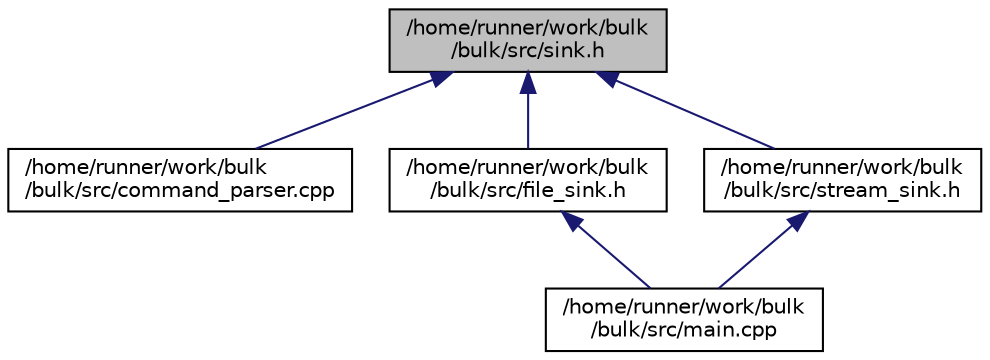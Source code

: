 digraph "/home/runner/work/bulk/bulk/src/sink.h"
{
 // LATEX_PDF_SIZE
  bgcolor="transparent";
  edge [fontname="Helvetica",fontsize="10",labelfontname="Helvetica",labelfontsize="10"];
  node [fontname="Helvetica",fontsize="10",shape=record];
  Node1 [label="/home/runner/work/bulk\l/bulk/src/sink.h",height=0.2,width=0.4,color="black", fillcolor="grey75", style="filled", fontcolor="black",tooltip=" "];
  Node1 -> Node2 [dir="back",color="midnightblue",fontsize="10",style="solid",fontname="Helvetica"];
  Node2 [label="/home/runner/work/bulk\l/bulk/src/command_parser.cpp",height=0.2,width=0.4,color="black",URL="$command__parser_8cpp.html",tooltip=" "];
  Node1 -> Node3 [dir="back",color="midnightblue",fontsize="10",style="solid",fontname="Helvetica"];
  Node3 [label="/home/runner/work/bulk\l/bulk/src/file_sink.h",height=0.2,width=0.4,color="black",URL="$file__sink_8h.html",tooltip=" "];
  Node3 -> Node4 [dir="back",color="midnightblue",fontsize="10",style="solid",fontname="Helvetica"];
  Node4 [label="/home/runner/work/bulk\l/bulk/src/main.cpp",height=0.2,width=0.4,color="black",URL="$main_8cpp.html",tooltip=" "];
  Node1 -> Node5 [dir="back",color="midnightblue",fontsize="10",style="solid",fontname="Helvetica"];
  Node5 [label="/home/runner/work/bulk\l/bulk/src/stream_sink.h",height=0.2,width=0.4,color="black",URL="$stream__sink_8h.html",tooltip=" "];
  Node5 -> Node4 [dir="back",color="midnightblue",fontsize="10",style="solid",fontname="Helvetica"];
}
